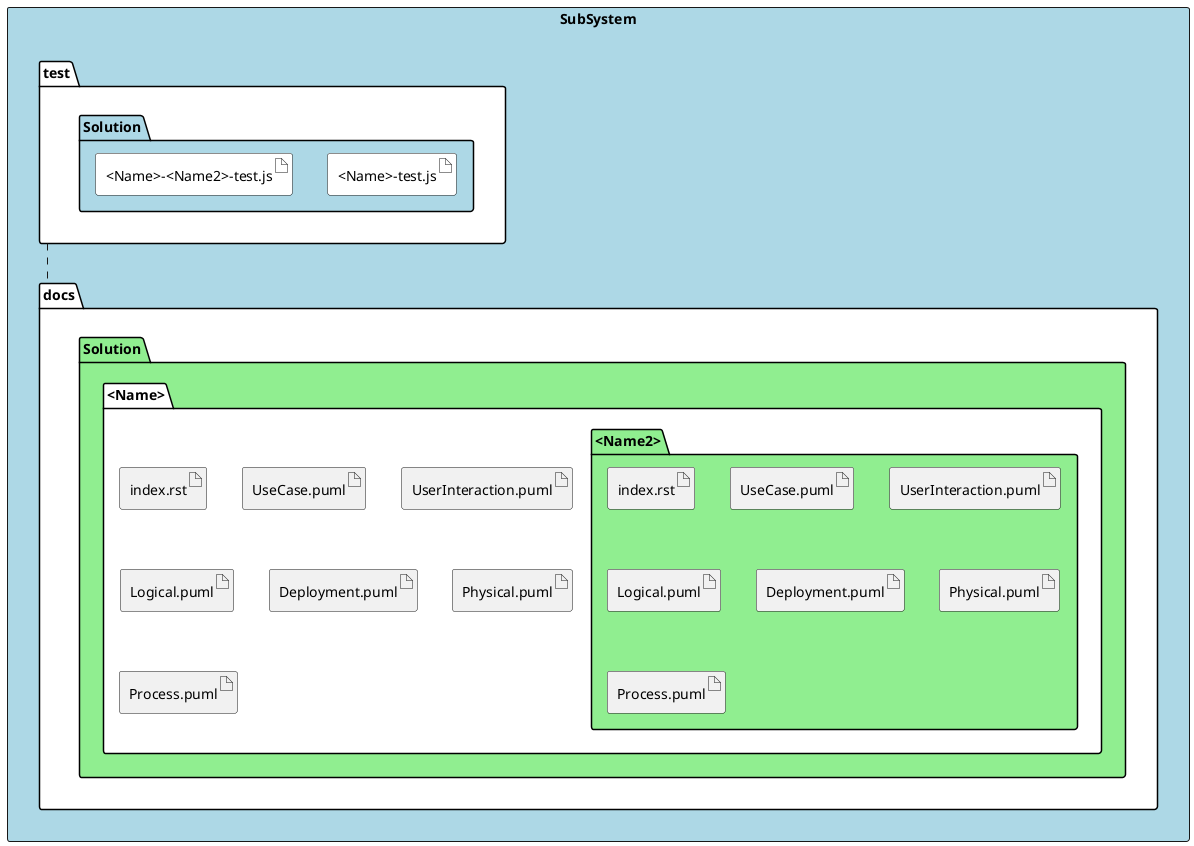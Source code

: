 @startuml
rectangle "SubSystem" #lightblue {
    folder docs #white {
      folder Solution #lightgreen {
        folder <Name> #white {
          artifact index.rst
          artifact "UseCase.puml"
          artifact "UserInteraction.puml"
          artifact "Logical.puml"
          artifact "Deployment.puml"
          artifact "Physical.puml"
          artifact "Process.puml"
          folder <Name2> #lightgreen {
              artifact index.rst as 2i
              artifact "UseCase.puml" as 2u
              artifact "UserInteraction.puml" as 2ui
              artifact "Logical.puml" as 2l
              artifact "Deployment.puml" as 2d
              artifact "Physical.puml" as 2f
              artifact "Process.puml" as 2p
            }
        }
      }
    }

    folder test #white {
      folder Solution as ts #lightblue {
        artifact "<Name>-test.js" #white
        artifact "<Name>-<Name2>-test.js" #white
      }
    }
    test .. docs
}


@enduml
